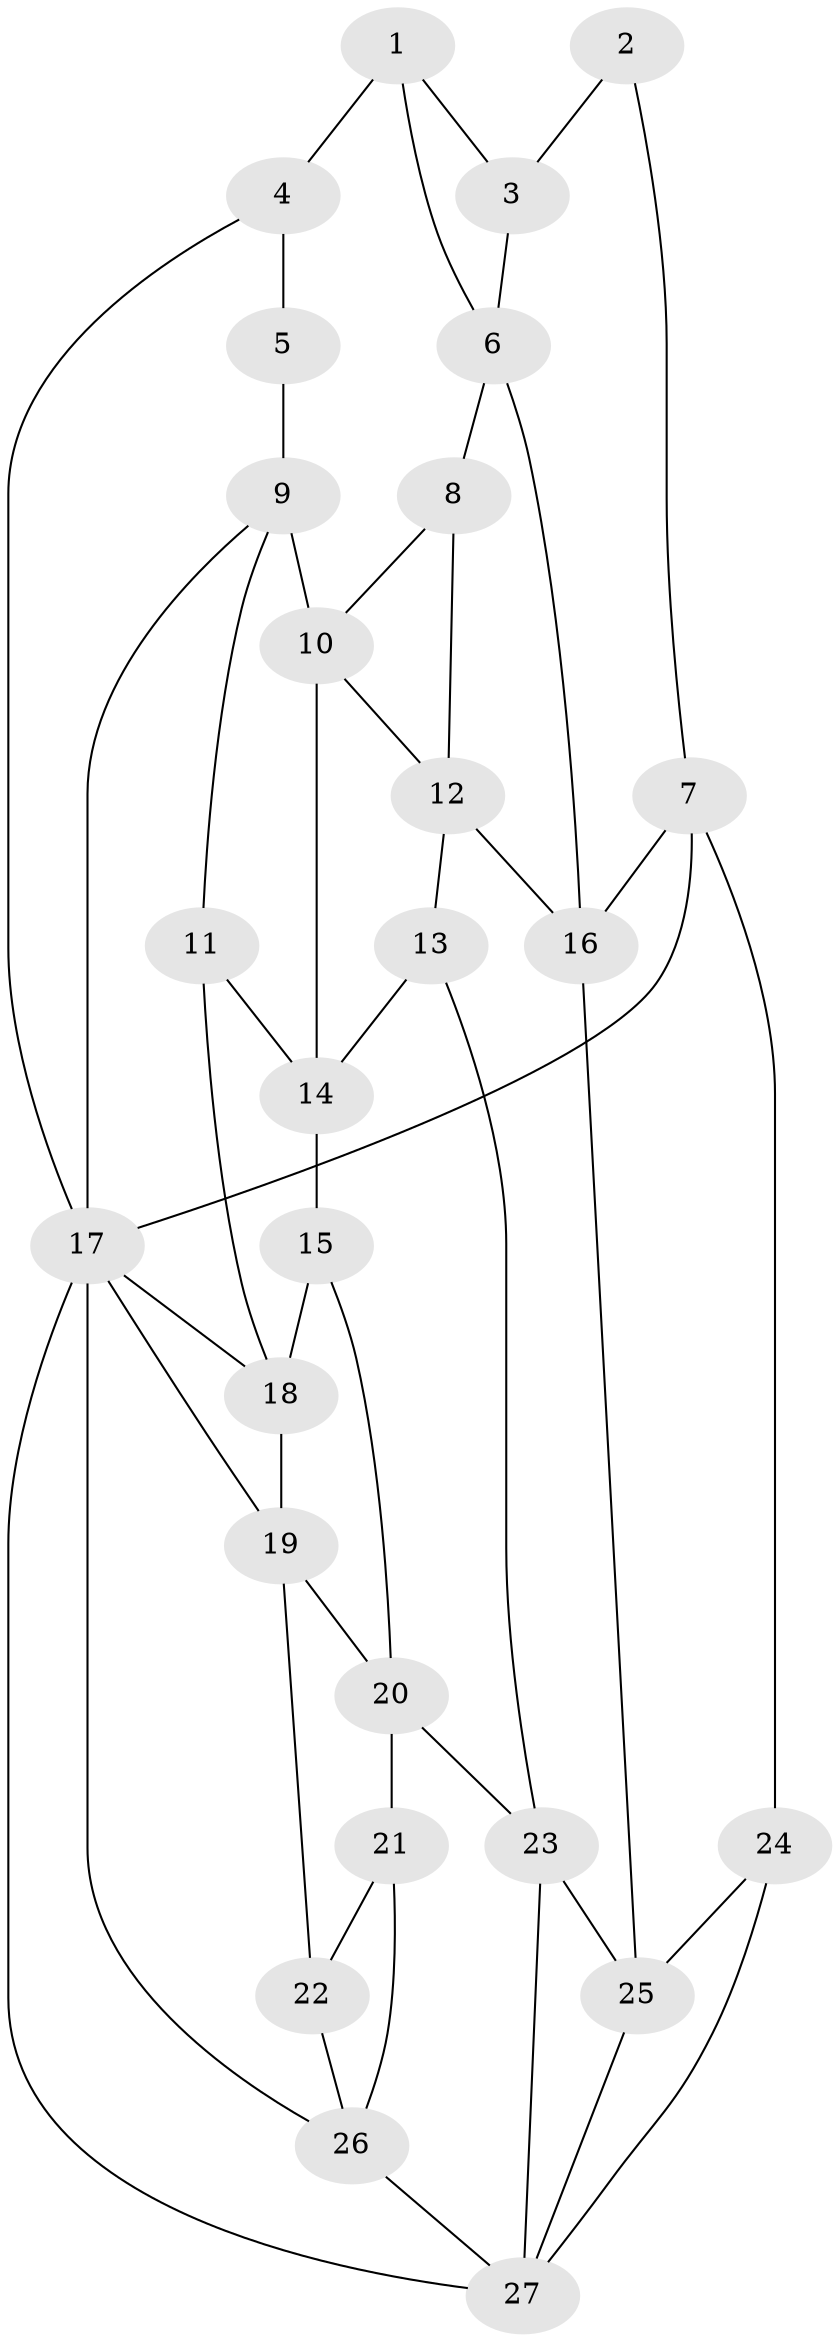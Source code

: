 // original degree distribution, {3: 0.024691358024691357, 4: 0.24691358024691357, 6: 0.20987654320987653, 5: 0.5185185185185185}
// Generated by graph-tools (version 1.1) at 2025/38/03/04/25 23:38:33]
// undirected, 27 vertices, 49 edges
graph export_dot {
  node [color=gray90,style=filled];
  1;
  2;
  3;
  4;
  5;
  6;
  7;
  8;
  9;
  10;
  11;
  12;
  13;
  14;
  15;
  16;
  17;
  18;
  19;
  20;
  21;
  22;
  23;
  24;
  25;
  26;
  27;
  1 -- 3 [weight=1.0];
  1 -- 4 [weight=1.0];
  1 -- 6 [weight=1.0];
  2 -- 3 [weight=2.0];
  2 -- 7 [weight=2.0];
  3 -- 6 [weight=2.0];
  4 -- 5 [weight=1.0];
  4 -- 17 [weight=1.0];
  5 -- 9 [weight=2.0];
  6 -- 8 [weight=2.0];
  6 -- 16 [weight=1.0];
  7 -- 16 [weight=1.0];
  7 -- 17 [weight=1.0];
  7 -- 24 [weight=2.0];
  8 -- 10 [weight=1.0];
  8 -- 12 [weight=1.0];
  9 -- 10 [weight=2.0];
  9 -- 11 [weight=1.0];
  9 -- 17 [weight=1.0];
  10 -- 12 [weight=1.0];
  10 -- 14 [weight=1.0];
  11 -- 14 [weight=1.0];
  11 -- 18 [weight=1.0];
  12 -- 13 [weight=2.0];
  12 -- 16 [weight=2.0];
  13 -- 14 [weight=1.0];
  13 -- 23 [weight=1.0];
  14 -- 15 [weight=1.0];
  15 -- 18 [weight=2.0];
  15 -- 20 [weight=1.0];
  16 -- 25 [weight=1.0];
  17 -- 18 [weight=1.0];
  17 -- 19 [weight=1.0];
  17 -- 26 [weight=1.0];
  17 -- 27 [weight=1.0];
  18 -- 19 [weight=2.0];
  19 -- 20 [weight=1.0];
  19 -- 22 [weight=1.0];
  20 -- 21 [weight=2.0];
  20 -- 23 [weight=1.0];
  21 -- 22 [weight=1.0];
  21 -- 26 [weight=1.0];
  22 -- 26 [weight=2.0];
  23 -- 25 [weight=2.0];
  23 -- 27 [weight=1.0];
  24 -- 25 [weight=1.0];
  24 -- 27 [weight=2.0];
  25 -- 27 [weight=1.0];
  26 -- 27 [weight=2.0];
}
